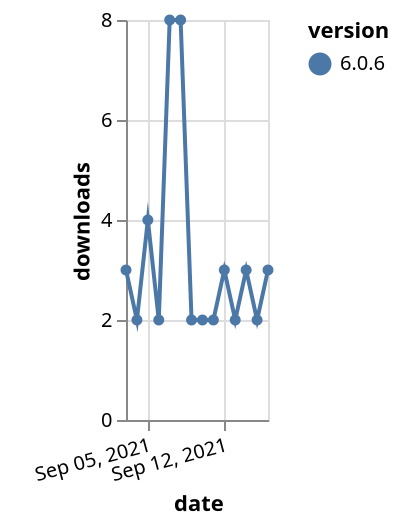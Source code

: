 {"$schema": "https://vega.github.io/schema/vega-lite/v5.json", "description": "A simple bar chart with embedded data.", "data": {"values": [{"date": "2021-09-03", "total": 4511, "delta": 3, "version": "6.0.6"}, {"date": "2021-09-04", "total": 4513, "delta": 2, "version": "6.0.6"}, {"date": "2021-09-05", "total": 4517, "delta": 4, "version": "6.0.6"}, {"date": "2021-09-06", "total": 4519, "delta": 2, "version": "6.0.6"}, {"date": "2021-09-07", "total": 4527, "delta": 8, "version": "6.0.6"}, {"date": "2021-09-08", "total": 4535, "delta": 8, "version": "6.0.6"}, {"date": "2021-09-09", "total": 4537, "delta": 2, "version": "6.0.6"}, {"date": "2021-09-10", "total": 4539, "delta": 2, "version": "6.0.6"}, {"date": "2021-09-11", "total": 4541, "delta": 2, "version": "6.0.6"}, {"date": "2021-09-12", "total": 4544, "delta": 3, "version": "6.0.6"}, {"date": "2021-09-13", "total": 4546, "delta": 2, "version": "6.0.6"}, {"date": "2021-09-14", "total": 4549, "delta": 3, "version": "6.0.6"}, {"date": "2021-09-15", "total": 4551, "delta": 2, "version": "6.0.6"}, {"date": "2021-09-16", "total": 4554, "delta": 3, "version": "6.0.6"}]}, "width": "container", "mark": {"type": "line", "point": {"filled": true}}, "encoding": {"x": {"field": "date", "type": "temporal", "timeUnit": "yearmonthdate", "title": "date", "axis": {"labelAngle": -15}}, "y": {"field": "delta", "type": "quantitative", "title": "downloads"}, "color": {"field": "version", "type": "nominal"}, "tooltip": {"field": "delta"}}}